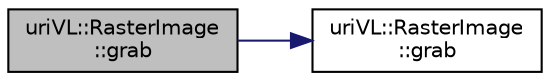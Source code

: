 digraph "uriVL::RasterImage::grab"
{
  edge [fontname="Helvetica",fontsize="10",labelfontname="Helvetica",labelfontsize="10"];
  node [fontname="Helvetica",fontsize="10",shape=record];
  rankdir="LR";
  Node1 [label="uriVL::RasterImage\l::grab",height=0.2,width=0.4,color="black", fillcolor="grey75", style="filled", fontcolor="black"];
  Node1 -> Node2 [color="midnightblue",fontsize="10",style="solid",fontname="Helvetica"];
  Node2 [label="uriVL::RasterImage\l::grab",height=0.2,width=0.4,color="black", fillcolor="white", style="filled",URL="$classuriVL_1_1RasterImage.html#af3dcfe9014d8e4e4c239655560adbd18",tooltip="Writes into a new raster image the part of this image specified by a rectangle. "];
}
